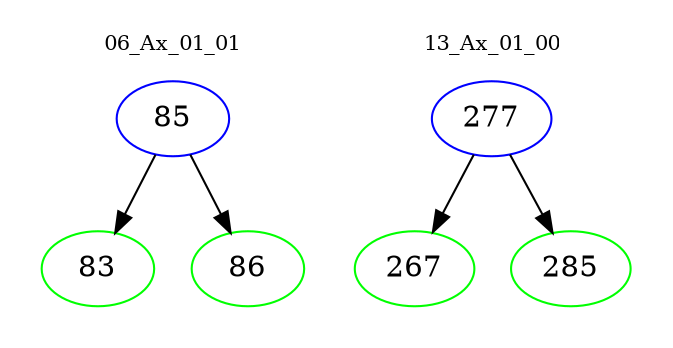 digraph{
subgraph cluster_0 {
color = white
label = "06_Ax_01_01";
fontsize=10;
T0_85 [label="85", color="blue"]
T0_85 -> T0_83 [color="black"]
T0_83 [label="83", color="green"]
T0_85 -> T0_86 [color="black"]
T0_86 [label="86", color="green"]
}
subgraph cluster_1 {
color = white
label = "13_Ax_01_00";
fontsize=10;
T1_277 [label="277", color="blue"]
T1_277 -> T1_267 [color="black"]
T1_267 [label="267", color="green"]
T1_277 -> T1_285 [color="black"]
T1_285 [label="285", color="green"]
}
}
